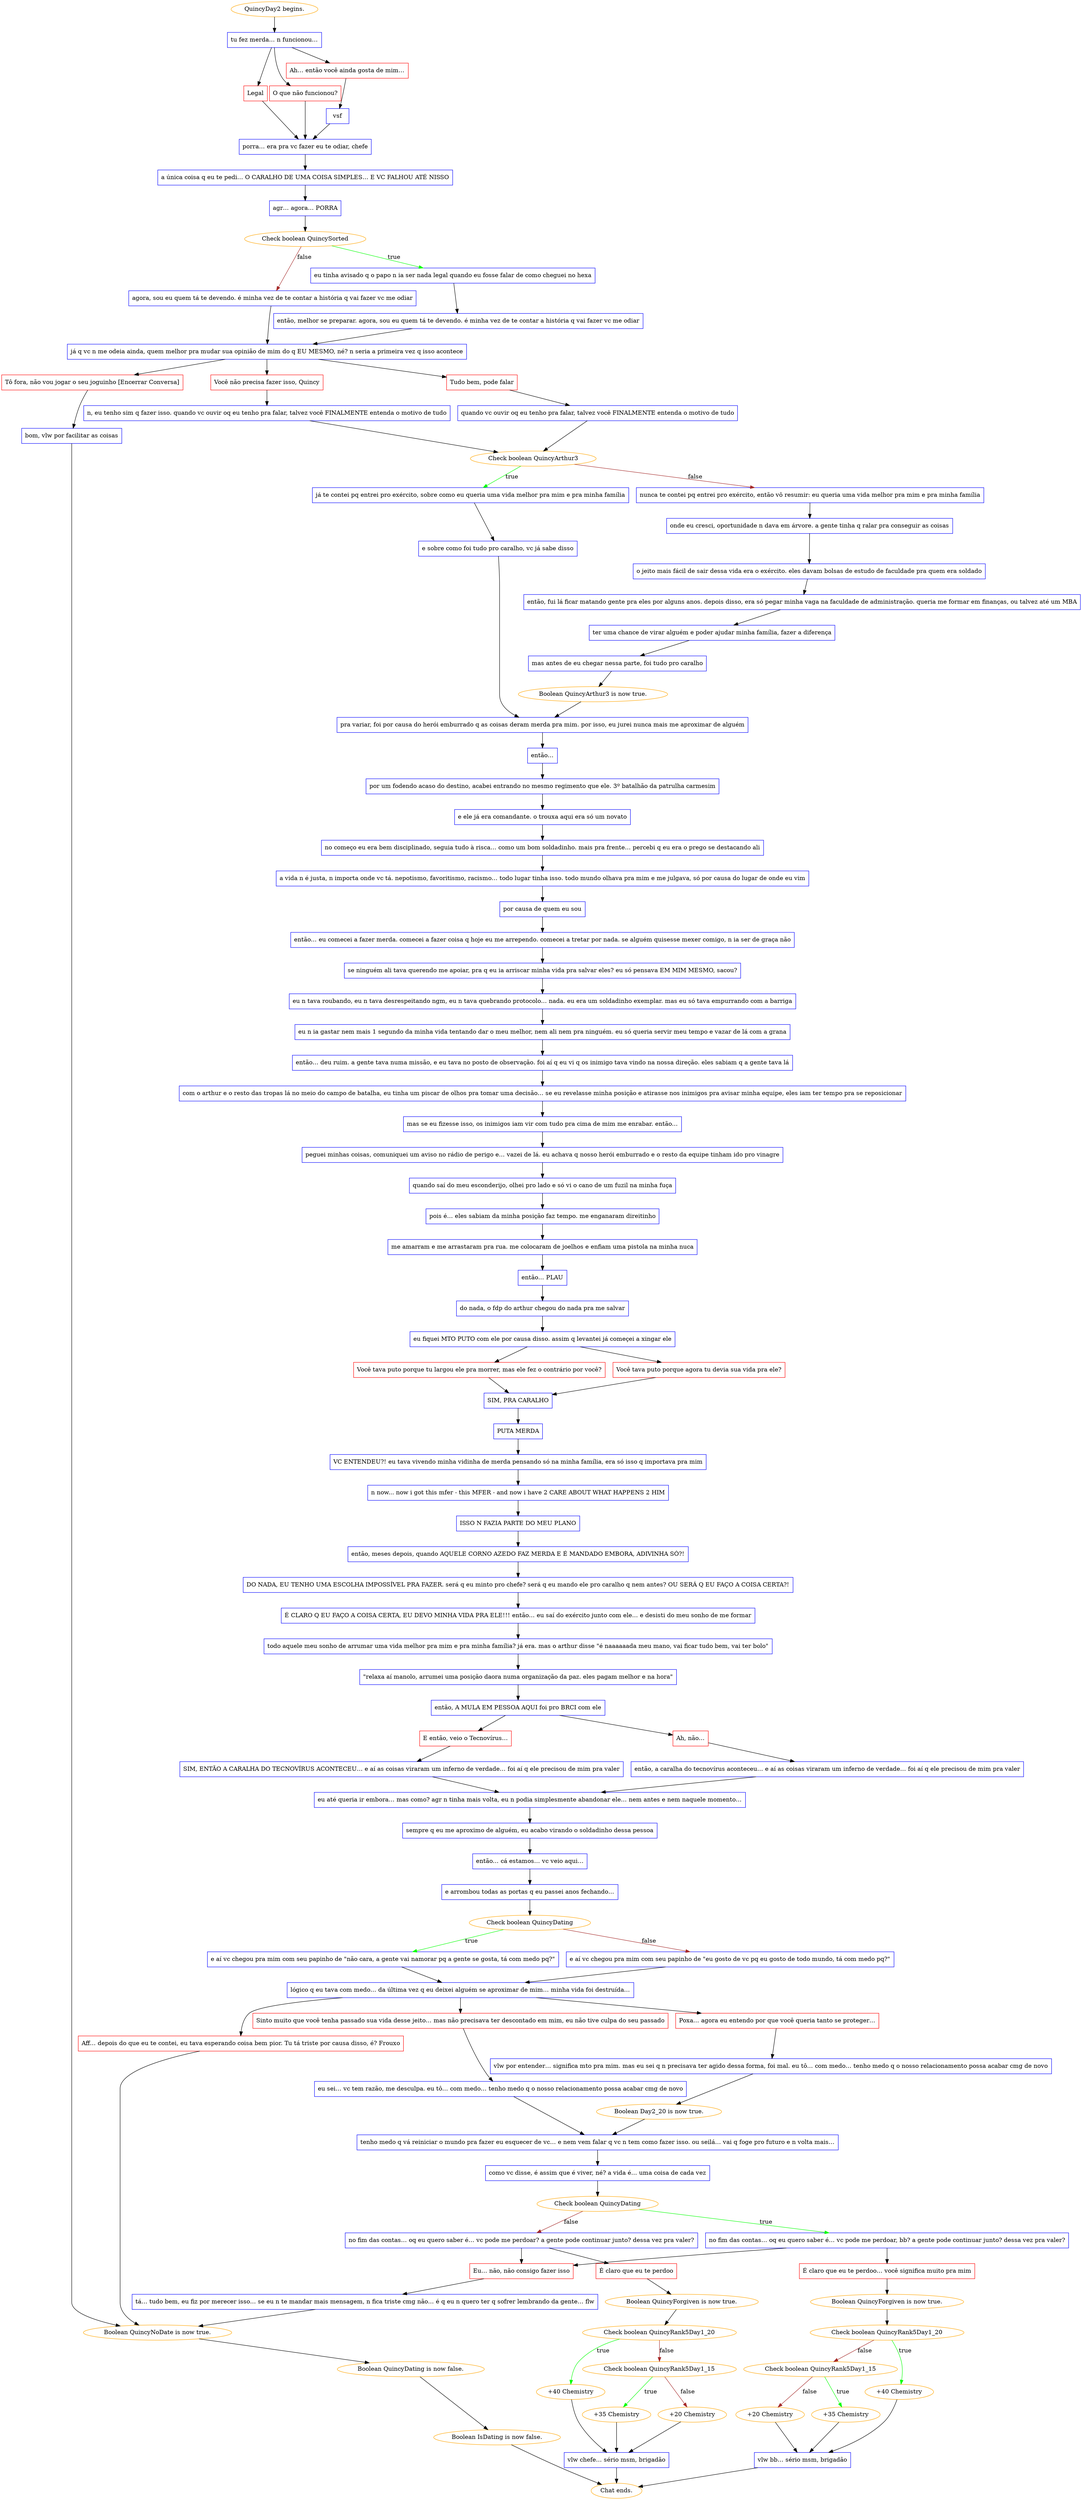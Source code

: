 digraph {
	"QuincyDay2 begins." [color=orange];
		"QuincyDay2 begins." -> j1079541174;
	j1079541174 [label="tu fez merda… n funcionou…",shape=box,color=blue];
		j1079541174 -> j379469486;
		j1079541174 -> j1806752191;
		j1079541174 -> j2538387418;
	j379469486 [label="Legal",shape=box,color=red];
		j379469486 -> j3842342162;
	j1806752191 [label="O que não funcionou?",shape=box,color=red];
		j1806752191 -> j3842342162;
	j2538387418 [label="Ah… então você ainda gosta de mim…",shape=box,color=red];
		j2538387418 -> j2928177601;
	j3842342162 [label="porra… era pra vc fazer eu te odiar, chefe",shape=box,color=blue];
		j3842342162 -> j1696225098;
	j2928177601 [label="vsf",shape=box,color=blue];
		j2928177601 -> j3842342162;
	j1696225098 [label="a única coisa q eu te pedi… O CARALHO DE UMA COISA SIMPLES… E VC FALHOU ATÉ NISSO",shape=box,color=blue];
		j1696225098 -> j2823961404;
	j2823961404 [label="agr… agora… PORRA",shape=box,color=blue];
		j2823961404 -> j1602321695;
	j1602321695 [label="Check boolean QuincySorted",color=orange];
		j1602321695 -> j3282729519 [label=true,color=green];
		j1602321695 -> j2234984609 [label=false,color=brown];
	j3282729519 [label="eu tinha avisado q o papo n ia ser nada legal quando eu fosse falar de como cheguei no hexa",shape=box,color=blue];
		j3282729519 -> j1080738577;
	j2234984609 [label="agora, sou eu quem tá te devendo. é minha vez de te contar a história q vai fazer vc me odiar",shape=box,color=blue];
		j2234984609 -> j126551023;
	j1080738577 [label="então, melhor se preparar. agora, sou eu quem tá te devendo. é minha vez de te contar a história q vai fazer vc me odiar",shape=box,color=blue];
		j1080738577 -> j126551023;
	j126551023 [label="já q vc n me odeia ainda, quem melhor pra mudar sua opinião de mim do q EU MESMO, né? n seria a primeira vez q isso acontece",shape=box,color=blue];
		j126551023 -> j2642903115;
		j126551023 -> j1395190825;
		j126551023 -> j320528616;
	j2642903115 [label="Tudo bem, pode falar",shape=box,color=red];
		j2642903115 -> j124829803;
	j1395190825 [label="Você não precisa fazer isso, Quincy",shape=box,color=red];
		j1395190825 -> j3493756412;
	j320528616 [label="Tô fora, não vou jogar o seu joguinho [Encerrar Conversa]",shape=box,color=red];
		j320528616 -> j2688496958;
	j124829803 [label="quando vc ouvir oq eu tenho pra falar, talvez você FINALMENTE entenda o motivo de tudo",shape=box,color=blue];
		j124829803 -> j2846131231;
	j3493756412 [label="n, eu tenho sim q fazer isso. quando vc ouvir oq eu tenho pra falar, talvez você FINALMENTE entenda o motivo de tudo",shape=box,color=blue];
		j3493756412 -> j2846131231;
	j2688496958 [label="bom, vlw por facilitar as coisas",shape=box,color=blue];
		j2688496958 -> j2319655028;
	j2846131231 [label="Check boolean QuincyArthur3",color=orange];
		j2846131231 -> j911092814 [label=true,color=green];
		j2846131231 -> j3046938941 [label=false,color=brown];
	j2319655028 [label="Boolean QuincyNoDate is now true.",color=orange];
		j2319655028 -> j1884175600;
	j911092814 [label="já te contei pq entrei pro exército, sobre como eu queria uma vida melhor pra mim e pra minha família",shape=box,color=blue];
		j911092814 -> j1757620279;
	j3046938941 [label="nunca te contei pq entrei pro exército, então vô resumir: eu queria uma vida melhor pra mim e pra minha família",shape=box,color=blue];
		j3046938941 -> j1843685372;
	j1884175600 [label="Boolean QuincyDating is now false.",color=orange];
		j1884175600 -> j1242024027;
	j1757620279 [label="e sobre como foi tudo pro caralho, vc já sabe disso",shape=box,color=blue];
		j1757620279 -> j1829341238;
	j1843685372 [label="onde eu cresci, oportunidade n dava em árvore. a gente tinha q ralar pra conseguir as coisas",shape=box,color=blue];
		j1843685372 -> j2251962479;
	j1242024027 [label="Boolean IsDating is now false.",color=orange];
		j1242024027 -> "Chat ends.";
	j1829341238 [label="pra variar, foi por causa do herói emburrado q as coisas deram merda pra mim. por isso, eu jurei nunca mais me aproximar de alguém",shape=box,color=blue];
		j1829341238 -> j3304095956;
	j2251962479 [label="o jeito mais fácil de sair dessa vida era o exército. eles davam bolsas de estudo de faculdade pra quem era soldado",shape=box,color=blue];
		j2251962479 -> j1974771315;
	"Chat ends." [color=orange];
	j3304095956 [label="então…",shape=box,color=blue];
		j3304095956 -> j3301410429;
	j1974771315 [label="então, fui lá ficar matando gente pra eles por alguns anos. depois disso, era só pegar minha vaga na faculdade de administração. queria me formar em finanças, ou talvez até um MBA",shape=box,color=blue];
		j1974771315 -> j4119237209;
	j3301410429 [label="por um fodendo acaso do destino, acabei entrando no mesmo regimento que ele. 3º batalhão da patrulha carmesim",shape=box,color=blue];
		j3301410429 -> j167113183;
	j4119237209 [label="ter uma chance de virar alguém e poder ajudar minha família, fazer a diferença",shape=box,color=blue];
		j4119237209 -> j630307144;
	j167113183 [label="e ele já era comandante. o trouxa aqui era só um novato",shape=box,color=blue];
		j167113183 -> j4254482397;
	j630307144 [label="mas antes de eu chegar nessa parte, foi tudo pro caralho",shape=box,color=blue];
		j630307144 -> j1375488781;
	j4254482397 [label="no começo eu era bem disciplinado, seguia tudo à risca… como um bom soldadinho. mais pra frente… percebi q eu era o prego se destacando ali",shape=box,color=blue];
		j4254482397 -> j454158146;
	j1375488781 [label="Boolean QuincyArthur3 is now true.",color=orange];
		j1375488781 -> j1829341238;
	j454158146 [label="a vida n é justa, n importa onde vc tá. nepotismo, favoritismo, racismo… todo lugar tinha isso. todo mundo olhava pra mim e me julgava, só por causa do lugar de onde eu vim",shape=box,color=blue];
		j454158146 -> j3567890304;
	j3567890304 [label="por causa de quem eu sou",shape=box,color=blue];
		j3567890304 -> j3435011462;
	j3435011462 [label="então… eu comecei a fazer merda. comecei a fazer coisa q hoje eu me arrependo. comecei a tretar por nada. se alguém quisesse mexer comigo, n ia ser de graça não",shape=box,color=blue];
		j3435011462 -> j2276135369;
	j2276135369 [label="se ninguém ali tava querendo me apoiar, pra q eu ia arriscar minha vida pra salvar eles? eu só pensava EM MIM MESMO, sacou?",shape=box,color=blue];
		j2276135369 -> j3662231791;
	j3662231791 [label="eu n tava roubando, eu n tava desrespeitando ngm, eu n tava quebrando protocolo… nada. eu era um soldadinho exemplar. mas eu só tava empurrando com a barriga",shape=box,color=blue];
		j3662231791 -> j3845948349;
	j3845948349 [label="eu n ia gastar nem mais 1 segundo da minha vida tentando dar o meu melhor, nem ali nem pra ninguém. eu só queria servir meu tempo e vazar de lá com a grana",shape=box,color=blue];
		j3845948349 -> j3925130216;
	j3925130216 [label="então… deu ruim. a gente tava numa missão, e eu tava no posto de observação. foi aí q eu vi q os inimigo tava vindo na nossa direção. eles sabiam q a gente tava lá",shape=box,color=blue];
		j3925130216 -> j3353522623;
	j3353522623 [label="com o arthur e o resto das tropas lá no meio do campo de batalha, eu tinha um piscar de olhos pra tomar uma decisão… se eu revelasse minha posição e atirasse nos inimigos pra avisar minha equipe, eles iam ter tempo pra se reposicionar",shape=box,color=blue];
		j3353522623 -> j2784929775;
	j2784929775 [label="mas se eu fizesse isso, os inimigos iam vir com tudo pra cima de mim me enrabar. então…",shape=box,color=blue];
		j2784929775 -> j3690360518;
	j3690360518 [label="peguei minhas coisas, comuniquei um aviso no rádio de perigo e… vazei de lá. eu achava q nosso herói emburrado e o resto da equipe tinham ido pro vinagre",shape=box,color=blue];
		j3690360518 -> j2265287793;
	j2265287793 [label="quando saí do meu esconderijo, olhei pro lado e só vi o cano de um fuzil na minha fuça",shape=box,color=blue];
		j2265287793 -> j589988363;
	j589988363 [label="pois é… eles sabiam da minha posição faz tempo. me enganaram direitinho",shape=box,color=blue];
		j589988363 -> j606729310;
	j606729310 [label="me amarram e me arrastaram pra rua. me colocaram de joelhos e enfiam uma pistola na minha nuca",shape=box,color=blue];
		j606729310 -> j3677231016;
	j3677231016 [label="então… PLAU",shape=box,color=blue];
		j3677231016 -> j682282391;
	j682282391 [label="do nada, o fdp do arthur chegou do nada pra me salvar",shape=box,color=blue];
		j682282391 -> j1660544145;
	j1660544145 [label="eu fiquei MTO PUTO com ele por causa disso. assim q levantei já começei a xingar ele",shape=box,color=blue];
		j1660544145 -> j4089080205;
		j1660544145 -> j1403670938;
	j4089080205 [label="Você tava puto porque tu largou ele pra morrer, mas ele fez o contrário por você?",shape=box,color=red];
		j4089080205 -> j3049853298;
	j1403670938 [label="Você tava puto porque agora tu devia sua vida pra ele?",shape=box,color=red];
		j1403670938 -> j3049853298;
	j3049853298 [label="SIM, PRA CARALHO",shape=box,color=blue];
		j3049853298 -> j2890177278;
	j2890177278 [label="PUTA MERDA",shape=box,color=blue];
		j2890177278 -> j2517695486;
	j2517695486 [label="VC ENTENDEU?! eu tava vivendo minha vidinha de merda pensando só na minha família, era só isso q importava pra mim",shape=box,color=blue];
		j2517695486 -> j1203423431;
	j1203423431 [label="n now... now i got this mfer - this MFER - and now i have 2 CARE ABOUT WHAT HAPPENS 2 HIM",shape=box,color=blue];
		j1203423431 -> j2898602125;
	j2898602125 [label="ISSO N FAZIA PARTE DO MEU PLANO",shape=box,color=blue];
		j2898602125 -> j1889070464;
	j1889070464 [label="então, meses depois, quando AQUELE CORNO AZEDO FAZ MERDA E É MANDADO EMBORA, ADIVINHA SÓ?!",shape=box,color=blue];
		j1889070464 -> j3044850472;
	j3044850472 [label="DO NADA, EU TENHO UMA ESCOLHA IMPOSSÍVEL PRA FAZER. será q eu minto pro chefe? será q eu mando ele pro caralho q nem antes? OU SERÁ Q EU FAÇO A COISA CERTA?!",shape=box,color=blue];
		j3044850472 -> j446635938;
	j446635938 [label="É CLARO Q EU FAÇO A COISA CERTA, EU DEVO MINHA VIDA PRA ELE!!! então… eu saí do exército junto com ele… e desisti do meu sonho de me formar",shape=box,color=blue];
		j446635938 -> j2436378772;
	j2436378772 [label="todo aquele meu sonho de arrumar uma vida melhor pra mim e pra minha família? já era. mas o arthur disse \"é naaaaaada meu mano, vai ficar tudo bem, vai ter bolo\"",shape=box,color=blue];
		j2436378772 -> j3826707485;
	j3826707485 [label="\"relaxa aí manolo, arrumei uma posição daora numa organização da paz. eles pagam melhor e na hora\"",shape=box,color=blue];
		j3826707485 -> j2590564462;
	j2590564462 [label="então, A MULA EM PESSOA AQUI foi pro BRCI com ele",shape=box,color=blue];
		j2590564462 -> j3301667239;
		j2590564462 -> j3770585403;
	j3301667239 [label="E então, veio o Tecnovírus…",shape=box,color=red];
		j3301667239 -> j488537871;
	j3770585403 [label="Ah, não…",shape=box,color=red];
		j3770585403 -> j2065611931;
	j488537871 [label="SIM, ENTÃO A CARALHA DO TECNOVÍRUS ACONTECEU… e aí as coisas viraram um inferno de verdade… foi aí q ele precisou de mim pra valer",shape=box,color=blue];
		j488537871 -> j322289062;
	j2065611931 [label="então, a caralha do tecnovírus aconteceu… e aí as coisas viraram um inferno de verdade… foi aí q ele precisou de mim pra valer",shape=box,color=blue];
		j2065611931 -> j322289062;
	j322289062 [label="eu até queria ir embora… mas como? agr n tinha mais volta, eu n podia simplesmente abandonar ele… nem antes e nem naquele momento…",shape=box,color=blue];
		j322289062 -> j2598897186;
	j2598897186 [label="sempre q eu me aproximo de alguém, eu acabo virando o soldadinho dessa pessoa",shape=box,color=blue];
		j2598897186 -> j1241709341;
	j1241709341 [label="então… cá estamos… vc veio aqui…",shape=box,color=blue];
		j1241709341 -> j711088487;
	j711088487 [label="e arrombou todas as portas q eu passei anos fechando…",shape=box,color=blue];
		j711088487 -> j1024679802;
	j1024679802 [label="Check boolean QuincyDating",color=orange];
		j1024679802 -> j2505397282 [label=true,color=green];
		j1024679802 -> j1946330214 [label=false,color=brown];
	j2505397282 [label="e aí vc chegou pra mim com seu papinho de \"não cara, a gente vai namorar pq a gente se gosta, tá com medo pq?\"",shape=box,color=blue];
		j2505397282 -> j4260414540;
	j1946330214 [label="e aí vc chegou pra mim com seu papinho de \"eu gosto de vc pq eu gosto de todo mundo, tá com medo pq?\"",shape=box,color=blue];
		j1946330214 -> j4260414540;
	j4260414540 [label="lógico q eu tava com medo… da última vez q eu deixei alguém se aproximar de mim… minha vida foi destruída…",shape=box,color=blue];
		j4260414540 -> j942854989;
		j4260414540 -> j3071611529;
		j4260414540 -> j2449744572;
	j942854989 [label="Sinto muito que você tenha passado sua vida desse jeito… mas não precisava ter descontado em mim, eu não tive culpa do seu passado",shape=box,color=red];
		j942854989 -> j3238734732;
	j3071611529 [label="Poxa… agora eu entendo por que você queria tanto se proteger…",shape=box,color=red];
		j3071611529 -> j861136797;
	j2449744572 [label="Aff… depois do que eu te contei, eu tava esperando coisa bem pior. Tu tá triste por causa disso, é? Frouxo",shape=box,color=red];
		j2449744572 -> j2319655028;
	j3238734732 [label="eu sei… vc tem razão, me desculpa. eu tô… com medo… tenho medo q o nosso relacionamento possa acabar cmg de novo",shape=box,color=blue];
		j3238734732 -> j1876495954;
	j861136797 [label="vlw por entender… significa mto pra mim. mas eu sei q n precisava ter agido dessa forma, foi mal. eu tô… com medo… tenho medo q o nosso relacionamento possa acabar cmg de novo",shape=box,color=blue];
		j861136797 -> j1681537922;
	j1876495954 [label="tenho medo q vá reiniciar o mundo pra fazer eu esquecer de vc… e nem vem falar q vc n tem como fazer isso. ou seilá… vai q foge pro futuro e n volta mais…",shape=box,color=blue];
		j1876495954 -> j2686505483;
	j1681537922 [label="Boolean Day2_20 is now true.",color=orange];
		j1681537922 -> j1876495954;
	j2686505483 [label="como vc disse, é assim que é viver, né? a vida é… uma coisa de cada vez",shape=box,color=blue];
		j2686505483 -> j3341990552;
	j3341990552 [label="Check boolean QuincyDating",color=orange];
		j3341990552 -> j2705106097 [label=true,color=green];
		j3341990552 -> j1023417003 [label=false,color=brown];
	j2705106097 [label="no fim das contas… oq eu quero saber é… vc pode me perdoar, bb? a gente pode continuar junto? dessa vez pra valer?",shape=box,color=blue];
		j2705106097 -> j2391837073;
		j2705106097 -> j4133992083;
	j1023417003 [label="no fim das contas… oq eu quero saber é… vc pode me perdoar? a gente pode continuar junto? dessa vez pra valer?",shape=box,color=blue];
		j1023417003 -> j3709767991;
		j1023417003 -> j4133992083;
	j2391837073 [label="É claro que eu te perdoo… você significa muito pra mim",shape=box,color=red];
		j2391837073 -> j579010676;
	j4133992083 [label="Eu… não, não consigo fazer isso",shape=box,color=red];
		j4133992083 -> j1814039043;
	j3709767991 [label="É claro que eu te perdoo",shape=box,color=red];
		j3709767991 -> j2641407865;
	j579010676 [label="Boolean QuincyForgiven is now true.",color=orange];
		j579010676 -> j3990608872;
	j1814039043 [label="tá… tudo bem, eu fiz por merecer isso… se eu n te mandar mais mensagem, n fica triste cmg não… é q eu n quero ter q sofrer lembrando da gente… flw",shape=box,color=blue];
		j1814039043 -> j2319655028;
	j2641407865 [label="Boolean QuincyForgiven is now true.",color=orange];
		j2641407865 -> j3198299229;
	j3990608872 [label="Check boolean QuincyRank5Day1_20",color=orange];
		j3990608872 -> j2911094603 [label=true,color=green];
		j3990608872 -> j620959551 [label=false,color=brown];
	j3198299229 [label="Check boolean QuincyRank5Day1_20",color=orange];
		j3198299229 -> j200474604 [label=true,color=green];
		j3198299229 -> j2557280760 [label=false,color=brown];
	j2911094603 [label="+40 Chemistry",color=orange];
		j2911094603 -> j2883887458;
	j620959551 [label="Check boolean QuincyRank5Day1_15",color=orange];
		j620959551 -> j4161689772 [label=true,color=green];
		j620959551 -> j1863400261 [label=false,color=brown];
	j200474604 [label="+40 Chemistry",color=orange];
		j200474604 -> j216976388;
	j2557280760 [label="Check boolean QuincyRank5Day1_15",color=orange];
		j2557280760 -> j3002501830 [label=true,color=green];
		j2557280760 -> j3704184547 [label=false,color=brown];
	j2883887458 [label="vlw bb… sério msm, brigadão",shape=box,color=blue];
		j2883887458 -> "Chat ends.";
	j4161689772 [label="+35 Chemistry",color=orange];
		j4161689772 -> j2883887458;
	j1863400261 [label="+20 Chemistry",color=orange];
		j1863400261 -> j2883887458;
	j216976388 [label="vlw chefe… sério msm, brigadão",shape=box,color=blue];
		j216976388 -> "Chat ends.";
	j3002501830 [label="+35 Chemistry",color=orange];
		j3002501830 -> j216976388;
	j3704184547 [label="+20 Chemistry",color=orange];
		j3704184547 -> j216976388;
}